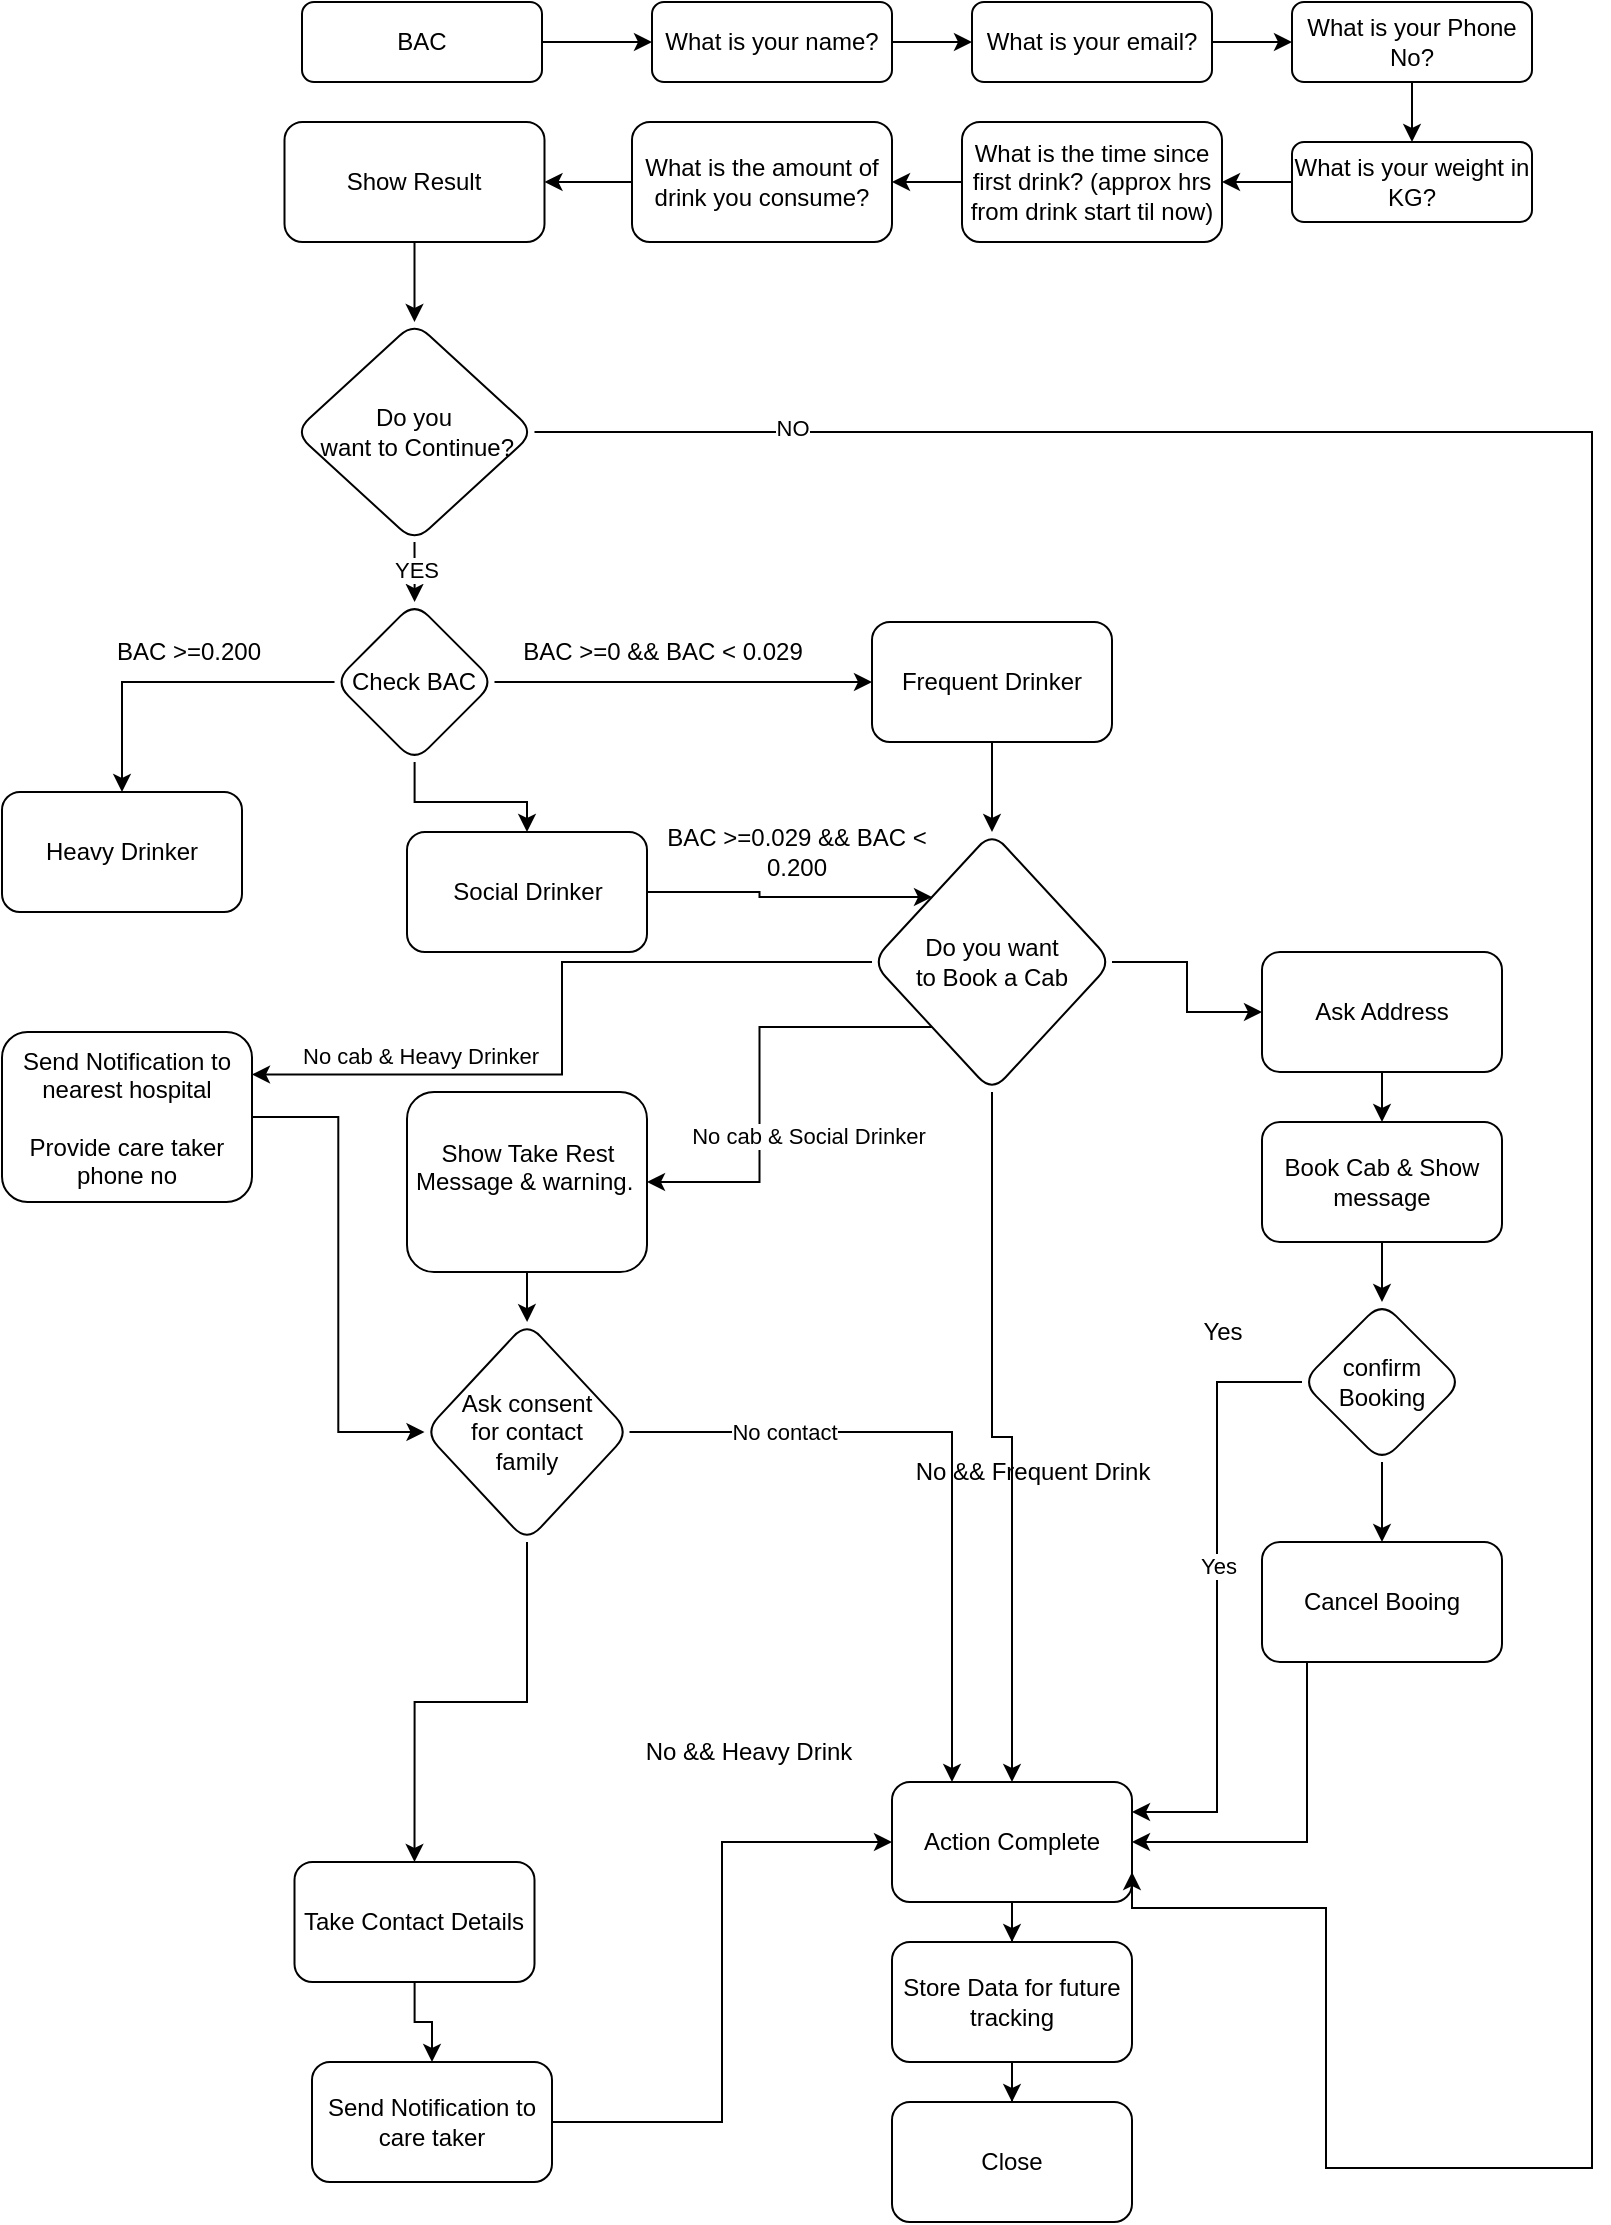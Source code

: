 <mxfile version="21.6.7" type="github">
  <diagram id="C5RBs43oDa-KdzZeNtuy" name="Page-1">
    <mxGraphModel dx="780" dy="410" grid="1" gridSize="10" guides="1" tooltips="1" connect="1" arrows="1" fold="1" page="1" pageScale="1" pageWidth="827" pageHeight="1169" math="0" shadow="0">
      <root>
        <mxCell id="WIyWlLk6GJQsqaUBKTNV-0" />
        <mxCell id="WIyWlLk6GJQsqaUBKTNV-1" parent="WIyWlLk6GJQsqaUBKTNV-0" />
        <mxCell id="RyZNCgzlQGEo0C-rfPGr-2" value="" style="edgeStyle=orthogonalEdgeStyle;rounded=0;orthogonalLoop=1;jettySize=auto;html=1;" parent="WIyWlLk6GJQsqaUBKTNV-1" source="RyZNCgzlQGEo0C-rfPGr-0" target="RyZNCgzlQGEo0C-rfPGr-1" edge="1">
          <mxGeometry relative="1" as="geometry" />
        </mxCell>
        <mxCell id="RyZNCgzlQGEo0C-rfPGr-0" value="BAC" style="rounded=1;whiteSpace=wrap;html=1;fontSize=12;glass=0;strokeWidth=1;shadow=0;" parent="WIyWlLk6GJQsqaUBKTNV-1" vertex="1">
          <mxGeometry x="155" y="40" width="120" height="40" as="geometry" />
        </mxCell>
        <mxCell id="RyZNCgzlQGEo0C-rfPGr-6" value="" style="edgeStyle=orthogonalEdgeStyle;rounded=0;orthogonalLoop=1;jettySize=auto;html=1;" parent="WIyWlLk6GJQsqaUBKTNV-1" source="RyZNCgzlQGEo0C-rfPGr-1" target="RyZNCgzlQGEo0C-rfPGr-5" edge="1">
          <mxGeometry relative="1" as="geometry" />
        </mxCell>
        <mxCell id="RyZNCgzlQGEo0C-rfPGr-1" value="What is your name?" style="rounded=1;whiteSpace=wrap;html=1;fontSize=12;glass=0;strokeWidth=1;shadow=0;" parent="WIyWlLk6GJQsqaUBKTNV-1" vertex="1">
          <mxGeometry x="330" y="40" width="120" height="40" as="geometry" />
        </mxCell>
        <mxCell id="RyZNCgzlQGEo0C-rfPGr-8" value="" style="edgeStyle=orthogonalEdgeStyle;rounded=0;orthogonalLoop=1;jettySize=auto;html=1;" parent="WIyWlLk6GJQsqaUBKTNV-1" source="RyZNCgzlQGEo0C-rfPGr-5" target="RyZNCgzlQGEo0C-rfPGr-7" edge="1">
          <mxGeometry relative="1" as="geometry" />
        </mxCell>
        <mxCell id="RyZNCgzlQGEo0C-rfPGr-5" value="What is your email?" style="rounded=1;whiteSpace=wrap;html=1;fontSize=12;glass=0;strokeWidth=1;shadow=0;" parent="WIyWlLk6GJQsqaUBKTNV-1" vertex="1">
          <mxGeometry x="490" y="40" width="120" height="40" as="geometry" />
        </mxCell>
        <mxCell id="RyZNCgzlQGEo0C-rfPGr-10" value="" style="edgeStyle=orthogonalEdgeStyle;rounded=0;orthogonalLoop=1;jettySize=auto;html=1;" parent="WIyWlLk6GJQsqaUBKTNV-1" source="RyZNCgzlQGEo0C-rfPGr-7" target="RyZNCgzlQGEo0C-rfPGr-9" edge="1">
          <mxGeometry relative="1" as="geometry" />
        </mxCell>
        <mxCell id="RyZNCgzlQGEo0C-rfPGr-7" value="What is your Phone No?" style="rounded=1;whiteSpace=wrap;html=1;fontSize=12;glass=0;strokeWidth=1;shadow=0;" parent="WIyWlLk6GJQsqaUBKTNV-1" vertex="1">
          <mxGeometry x="650" y="40" width="120" height="40" as="geometry" />
        </mxCell>
        <mxCell id="RyZNCgzlQGEo0C-rfPGr-12" value="" style="edgeStyle=orthogonalEdgeStyle;rounded=0;orthogonalLoop=1;jettySize=auto;html=1;" parent="WIyWlLk6GJQsqaUBKTNV-1" source="RyZNCgzlQGEo0C-rfPGr-9" target="RyZNCgzlQGEo0C-rfPGr-11" edge="1">
          <mxGeometry relative="1" as="geometry" />
        </mxCell>
        <mxCell id="RyZNCgzlQGEo0C-rfPGr-9" value="What is your weight in KG?" style="rounded=1;whiteSpace=wrap;html=1;fontSize=12;glass=0;strokeWidth=1;shadow=0;" parent="WIyWlLk6GJQsqaUBKTNV-1" vertex="1">
          <mxGeometry x="650" y="110" width="120" height="40" as="geometry" />
        </mxCell>
        <mxCell id="RyZNCgzlQGEo0C-rfPGr-14" value="" style="edgeStyle=orthogonalEdgeStyle;rounded=0;orthogonalLoop=1;jettySize=auto;html=1;" parent="WIyWlLk6GJQsqaUBKTNV-1" source="RyZNCgzlQGEo0C-rfPGr-11" target="RyZNCgzlQGEo0C-rfPGr-13" edge="1">
          <mxGeometry relative="1" as="geometry" />
        </mxCell>
        <mxCell id="RyZNCgzlQGEo0C-rfPGr-11" value="What is the time since first drink? (approx hrs from drink start til now)" style="rounded=1;whiteSpace=wrap;html=1;fontSize=12;glass=0;strokeWidth=1;shadow=0;" parent="WIyWlLk6GJQsqaUBKTNV-1" vertex="1">
          <mxGeometry x="485" y="100" width="130" height="60" as="geometry" />
        </mxCell>
        <mxCell id="RyZNCgzlQGEo0C-rfPGr-21" value="" style="edgeStyle=orthogonalEdgeStyle;rounded=0;orthogonalLoop=1;jettySize=auto;html=1;" parent="WIyWlLk6GJQsqaUBKTNV-1" source="RyZNCgzlQGEo0C-rfPGr-13" target="RyZNCgzlQGEo0C-rfPGr-20" edge="1">
          <mxGeometry relative="1" as="geometry" />
        </mxCell>
        <mxCell id="RyZNCgzlQGEo0C-rfPGr-13" value="What is the amount of drink you consume?" style="rounded=1;whiteSpace=wrap;html=1;fontSize=12;glass=0;strokeWidth=1;shadow=0;" parent="WIyWlLk6GJQsqaUBKTNV-1" vertex="1">
          <mxGeometry x="320" y="100" width="130" height="60" as="geometry" />
        </mxCell>
        <mxCell id="RyZNCgzlQGEo0C-rfPGr-23" value="" style="edgeStyle=orthogonalEdgeStyle;rounded=0;orthogonalLoop=1;jettySize=auto;html=1;exitX=0.5;exitY=1;exitDx=0;exitDy=0;" parent="WIyWlLk6GJQsqaUBKTNV-1" source="g4Tmy_cBq8NnA4SzaI21-0" target="RyZNCgzlQGEo0C-rfPGr-22" edge="1">
          <mxGeometry relative="1" as="geometry" />
        </mxCell>
        <mxCell id="g4Tmy_cBq8NnA4SzaI21-4" value="YES" style="edgeLabel;html=1;align=center;verticalAlign=middle;resizable=0;points=[];" vertex="1" connectable="0" parent="RyZNCgzlQGEo0C-rfPGr-23">
          <mxGeometry x="0.333" relative="1" as="geometry">
            <mxPoint as="offset" />
          </mxGeometry>
        </mxCell>
        <mxCell id="g4Tmy_cBq8NnA4SzaI21-1" value="" style="edgeStyle=orthogonalEdgeStyle;rounded=0;orthogonalLoop=1;jettySize=auto;html=1;" edge="1" parent="WIyWlLk6GJQsqaUBKTNV-1" source="RyZNCgzlQGEo0C-rfPGr-20" target="g4Tmy_cBq8NnA4SzaI21-0">
          <mxGeometry relative="1" as="geometry" />
        </mxCell>
        <mxCell id="RyZNCgzlQGEo0C-rfPGr-20" value="Show Result" style="rounded=1;whiteSpace=wrap;html=1;fontSize=12;glass=0;strokeWidth=1;shadow=0;" parent="WIyWlLk6GJQsqaUBKTNV-1" vertex="1">
          <mxGeometry x="146.25" y="100" width="130" height="60" as="geometry" />
        </mxCell>
        <mxCell id="RyZNCgzlQGEo0C-rfPGr-30" value="" style="edgeStyle=orthogonalEdgeStyle;rounded=0;orthogonalLoop=1;jettySize=auto;html=1;" parent="WIyWlLk6GJQsqaUBKTNV-1" source="RyZNCgzlQGEo0C-rfPGr-22" target="RyZNCgzlQGEo0C-rfPGr-29" edge="1">
          <mxGeometry relative="1" as="geometry" />
        </mxCell>
        <mxCell id="g4Tmy_cBq8NnA4SzaI21-30" style="edgeStyle=orthogonalEdgeStyle;rounded=0;orthogonalLoop=1;jettySize=auto;html=1;entryX=0.5;entryY=0;entryDx=0;entryDy=0;" edge="1" parent="WIyWlLk6GJQsqaUBKTNV-1" source="RyZNCgzlQGEo0C-rfPGr-22" target="g4Tmy_cBq8NnA4SzaI21-29">
          <mxGeometry relative="1" as="geometry" />
        </mxCell>
        <mxCell id="RyZNCgzlQGEo0C-rfPGr-22" value="Check BAC" style="rhombus;whiteSpace=wrap;html=1;rounded=1;glass=0;strokeWidth=1;shadow=0;" parent="WIyWlLk6GJQsqaUBKTNV-1" vertex="1">
          <mxGeometry x="171.25" y="340" width="80" height="80" as="geometry" />
        </mxCell>
        <mxCell id="RyZNCgzlQGEo0C-rfPGr-28" value="" style="edgeStyle=orthogonalEdgeStyle;rounded=0;orthogonalLoop=1;jettySize=auto;html=1;" parent="WIyWlLk6GJQsqaUBKTNV-1" source="RyZNCgzlQGEo0C-rfPGr-24" target="RyZNCgzlQGEo0C-rfPGr-27" edge="1">
          <mxGeometry relative="1" as="geometry" />
        </mxCell>
        <mxCell id="RyZNCgzlQGEo0C-rfPGr-24" value="Frequent Drinker" style="whiteSpace=wrap;html=1;rounded=1;glass=0;strokeWidth=1;shadow=0;" parent="WIyWlLk6GJQsqaUBKTNV-1" vertex="1">
          <mxGeometry x="440" y="350" width="120" height="60" as="geometry" />
        </mxCell>
        <mxCell id="RyZNCgzlQGEo0C-rfPGr-34" value="" style="edgeStyle=orthogonalEdgeStyle;rounded=0;orthogonalLoop=1;jettySize=auto;html=1;" parent="WIyWlLk6GJQsqaUBKTNV-1" source="RyZNCgzlQGEo0C-rfPGr-27" target="RyZNCgzlQGEo0C-rfPGr-33" edge="1">
          <mxGeometry relative="1" as="geometry" />
        </mxCell>
        <mxCell id="RyZNCgzlQGEo0C-rfPGr-40" style="edgeStyle=orthogonalEdgeStyle;rounded=0;orthogonalLoop=1;jettySize=auto;html=1;exitX=0;exitY=1;exitDx=0;exitDy=0;entryX=1;entryY=0.5;entryDx=0;entryDy=0;" parent="WIyWlLk6GJQsqaUBKTNV-1" source="RyZNCgzlQGEo0C-rfPGr-27" target="RyZNCgzlQGEo0C-rfPGr-37" edge="1">
          <mxGeometry relative="1" as="geometry" />
        </mxCell>
        <mxCell id="g4Tmy_cBq8NnA4SzaI21-33" value="No cab &amp;amp; Social Drinker" style="edgeLabel;html=1;align=center;verticalAlign=middle;resizable=0;points=[];" vertex="1" connectable="0" parent="RyZNCgzlQGEo0C-rfPGr-40">
          <mxGeometry x="0.146" y="2" relative="1" as="geometry">
            <mxPoint x="22" y="14" as="offset" />
          </mxGeometry>
        </mxCell>
        <mxCell id="RyZNCgzlQGEo0C-rfPGr-46" value="" style="edgeStyle=orthogonalEdgeStyle;rounded=0;orthogonalLoop=1;jettySize=auto;html=1;entryX=0;entryY=0.5;entryDx=0;entryDy=0;" parent="WIyWlLk6GJQsqaUBKTNV-1" source="RyZNCgzlQGEo0C-rfPGr-27" target="RyZNCgzlQGEo0C-rfPGr-45" edge="1">
          <mxGeometry relative="1" as="geometry" />
        </mxCell>
        <mxCell id="g4Tmy_cBq8NnA4SzaI21-34" style="edgeStyle=orthogonalEdgeStyle;rounded=0;orthogonalLoop=1;jettySize=auto;html=1;entryX=1;entryY=0.25;entryDx=0;entryDy=0;" edge="1" parent="WIyWlLk6GJQsqaUBKTNV-1" source="RyZNCgzlQGEo0C-rfPGr-27" target="RyZNCgzlQGEo0C-rfPGr-58">
          <mxGeometry relative="1" as="geometry" />
        </mxCell>
        <mxCell id="g4Tmy_cBq8NnA4SzaI21-35" value="No cab &amp;amp; Heavy Drinker" style="edgeLabel;html=1;align=center;verticalAlign=middle;resizable=0;points=[];" vertex="1" connectable="0" parent="g4Tmy_cBq8NnA4SzaI21-34">
          <mxGeometry x="0.746" y="3" relative="1" as="geometry">
            <mxPoint x="37" y="-13" as="offset" />
          </mxGeometry>
        </mxCell>
        <mxCell id="RyZNCgzlQGEo0C-rfPGr-27" value="Do you want &lt;br&gt;to Book a Cab" style="rhombus;whiteSpace=wrap;html=1;rounded=1;glass=0;strokeWidth=1;shadow=0;" parent="WIyWlLk6GJQsqaUBKTNV-1" vertex="1">
          <mxGeometry x="440" y="455" width="120" height="130" as="geometry" />
        </mxCell>
        <mxCell id="g4Tmy_cBq8NnA4SzaI21-17" style="edgeStyle=orthogonalEdgeStyle;rounded=0;orthogonalLoop=1;jettySize=auto;html=1;entryX=0;entryY=0;entryDx=0;entryDy=0;" edge="1" parent="WIyWlLk6GJQsqaUBKTNV-1" source="RyZNCgzlQGEo0C-rfPGr-29" target="RyZNCgzlQGEo0C-rfPGr-27">
          <mxGeometry relative="1" as="geometry" />
        </mxCell>
        <mxCell id="RyZNCgzlQGEo0C-rfPGr-29" value="Social Drinker" style="whiteSpace=wrap;html=1;rounded=1;glass=0;strokeWidth=1;shadow=0;" parent="WIyWlLk6GJQsqaUBKTNV-1" vertex="1">
          <mxGeometry x="207.5" y="455" width="120" height="60" as="geometry" />
        </mxCell>
        <mxCell id="RyZNCgzlQGEo0C-rfPGr-31" value="BAC &amp;gt;=0.029 &amp;amp;&amp;amp; BAC &amp;lt; 0.200" style="text;html=1;strokeColor=none;fillColor=none;align=center;verticalAlign=middle;whiteSpace=wrap;rounded=0;" parent="WIyWlLk6GJQsqaUBKTNV-1" vertex="1">
          <mxGeometry x="330" y="450" width="145" height="30" as="geometry" />
        </mxCell>
        <mxCell id="RyZNCgzlQGEo0C-rfPGr-52" value="" style="edgeStyle=orthogonalEdgeStyle;rounded=0;orthogonalLoop=1;jettySize=auto;html=1;" parent="WIyWlLk6GJQsqaUBKTNV-1" source="RyZNCgzlQGEo0C-rfPGr-33" target="RyZNCgzlQGEo0C-rfPGr-51" edge="1">
          <mxGeometry relative="1" as="geometry" />
        </mxCell>
        <mxCell id="RyZNCgzlQGEo0C-rfPGr-33" value="Action Complete" style="whiteSpace=wrap;html=1;rounded=1;glass=0;strokeWidth=1;shadow=0;" parent="WIyWlLk6GJQsqaUBKTNV-1" vertex="1">
          <mxGeometry x="450" y="930" width="120" height="60" as="geometry" />
        </mxCell>
        <mxCell id="RyZNCgzlQGEo0C-rfPGr-36" value="No &amp;amp;&amp;amp; Frequent Drink" style="text;html=1;align=center;verticalAlign=middle;resizable=0;points=[];autosize=1;strokeColor=none;fillColor=none;" parent="WIyWlLk6GJQsqaUBKTNV-1" vertex="1">
          <mxGeometry x="450" y="760" width="140" height="30" as="geometry" />
        </mxCell>
        <mxCell id="g4Tmy_cBq8NnA4SzaI21-19" value="" style="edgeStyle=orthogonalEdgeStyle;rounded=0;orthogonalLoop=1;jettySize=auto;html=1;" edge="1" parent="WIyWlLk6GJQsqaUBKTNV-1" source="RyZNCgzlQGEo0C-rfPGr-37" target="g4Tmy_cBq8NnA4SzaI21-18">
          <mxGeometry relative="1" as="geometry" />
        </mxCell>
        <mxCell id="RyZNCgzlQGEo0C-rfPGr-37" value="Show Take Rest Message &amp;amp; warning.&amp;nbsp;&lt;br&gt;&lt;br&gt;" style="whiteSpace=wrap;html=1;rounded=1;glass=0;strokeWidth=1;shadow=0;" parent="WIyWlLk6GJQsqaUBKTNV-1" vertex="1">
          <mxGeometry x="207.5" y="585" width="120" height="90" as="geometry" />
        </mxCell>
        <mxCell id="RyZNCgzlQGEo0C-rfPGr-39" value="No &amp;amp;&amp;amp; Heavy Drink" style="text;html=1;align=center;verticalAlign=middle;resizable=0;points=[];autosize=1;strokeColor=none;fillColor=none;" parent="WIyWlLk6GJQsqaUBKTNV-1" vertex="1">
          <mxGeometry x="313" y="900" width="130" height="30" as="geometry" />
        </mxCell>
        <mxCell id="RyZNCgzlQGEo0C-rfPGr-44" style="edgeStyle=orthogonalEdgeStyle;rounded=0;orthogonalLoop=1;jettySize=auto;html=1;entryX=0;entryY=0.5;entryDx=0;entryDy=0;" parent="WIyWlLk6GJQsqaUBKTNV-1" source="RyZNCgzlQGEo0C-rfPGr-43" target="RyZNCgzlQGEo0C-rfPGr-33" edge="1">
          <mxGeometry relative="1" as="geometry" />
        </mxCell>
        <mxCell id="RyZNCgzlQGEo0C-rfPGr-49" value="" style="edgeStyle=orthogonalEdgeStyle;rounded=0;orthogonalLoop=1;jettySize=auto;html=1;" parent="WIyWlLk6GJQsqaUBKTNV-1" source="RyZNCgzlQGEo0C-rfPGr-45" target="RyZNCgzlQGEo0C-rfPGr-48" edge="1">
          <mxGeometry relative="1" as="geometry" />
        </mxCell>
        <mxCell id="RyZNCgzlQGEo0C-rfPGr-45" value="Ask Address" style="whiteSpace=wrap;html=1;rounded=1;glass=0;strokeWidth=1;shadow=0;" parent="WIyWlLk6GJQsqaUBKTNV-1" vertex="1">
          <mxGeometry x="635" y="515" width="120" height="60" as="geometry" />
        </mxCell>
        <mxCell id="RyZNCgzlQGEo0C-rfPGr-47" value="Yes" style="text;html=1;align=center;verticalAlign=middle;resizable=0;points=[];autosize=1;strokeColor=none;fillColor=none;" parent="WIyWlLk6GJQsqaUBKTNV-1" vertex="1">
          <mxGeometry x="595" y="690" width="40" height="30" as="geometry" />
        </mxCell>
        <mxCell id="g4Tmy_cBq8NnA4SzaI21-9" value="" style="edgeStyle=orthogonalEdgeStyle;rounded=0;orthogonalLoop=1;jettySize=auto;html=1;" edge="1" parent="WIyWlLk6GJQsqaUBKTNV-1" source="RyZNCgzlQGEo0C-rfPGr-48" target="g4Tmy_cBq8NnA4SzaI21-8">
          <mxGeometry relative="1" as="geometry" />
        </mxCell>
        <mxCell id="RyZNCgzlQGEo0C-rfPGr-48" value="Book Cab &amp;amp; Show message" style="whiteSpace=wrap;html=1;rounded=1;glass=0;strokeWidth=1;shadow=0;" parent="WIyWlLk6GJQsqaUBKTNV-1" vertex="1">
          <mxGeometry x="635" y="600" width="120" height="60" as="geometry" />
        </mxCell>
        <mxCell id="RyZNCgzlQGEo0C-rfPGr-54" value="" style="edgeStyle=orthogonalEdgeStyle;rounded=0;orthogonalLoop=1;jettySize=auto;html=1;" parent="WIyWlLk6GJQsqaUBKTNV-1" source="RyZNCgzlQGEo0C-rfPGr-51" target="RyZNCgzlQGEo0C-rfPGr-53" edge="1">
          <mxGeometry relative="1" as="geometry" />
        </mxCell>
        <mxCell id="RyZNCgzlQGEo0C-rfPGr-51" value="Store Data for future tracking" style="whiteSpace=wrap;html=1;rounded=1;glass=0;strokeWidth=1;shadow=0;" parent="WIyWlLk6GJQsqaUBKTNV-1" vertex="1">
          <mxGeometry x="450" y="1010" width="120" height="60" as="geometry" />
        </mxCell>
        <mxCell id="RyZNCgzlQGEo0C-rfPGr-53" value="Close" style="whiteSpace=wrap;html=1;rounded=1;glass=0;strokeWidth=1;shadow=0;" parent="WIyWlLk6GJQsqaUBKTNV-1" vertex="1">
          <mxGeometry x="450" y="1090" width="120" height="60" as="geometry" />
        </mxCell>
        <mxCell id="RyZNCgzlQGEo0C-rfPGr-43" value="Send Notification to care taker" style="rounded=1;whiteSpace=wrap;html=1;" parent="WIyWlLk6GJQsqaUBKTNV-1" vertex="1">
          <mxGeometry x="160" y="1070" width="120" height="60" as="geometry" />
        </mxCell>
        <mxCell id="RyZNCgzlQGEo0C-rfPGr-60" value="" style="edgeStyle=orthogonalEdgeStyle;rounded=0;orthogonalLoop=1;jettySize=auto;html=1;entryX=0;entryY=0.5;entryDx=0;entryDy=0;" parent="WIyWlLk6GJQsqaUBKTNV-1" source="RyZNCgzlQGEo0C-rfPGr-58" target="g4Tmy_cBq8NnA4SzaI21-18" edge="1">
          <mxGeometry relative="1" as="geometry">
            <mxPoint x="68" y="680" as="targetPoint" />
          </mxGeometry>
        </mxCell>
        <mxCell id="RyZNCgzlQGEo0C-rfPGr-58" value="Send Notification to nearest hospital&lt;br style=&quot;border-color: var(--border-color);&quot;&gt;&lt;br style=&quot;border-color: var(--border-color);&quot;&gt;Provide care taker phone no" style="whiteSpace=wrap;html=1;rounded=1;glass=0;strokeWidth=1;shadow=0;" parent="WIyWlLk6GJQsqaUBKTNV-1" vertex="1">
          <mxGeometry x="5" y="555" width="125" height="85" as="geometry" />
        </mxCell>
        <mxCell id="g4Tmy_cBq8NnA4SzaI21-3" value="" style="edgeStyle=orthogonalEdgeStyle;rounded=0;orthogonalLoop=1;jettySize=auto;html=1;entryX=1;entryY=0.75;entryDx=0;entryDy=0;exitX=1;exitY=0.5;exitDx=0;exitDy=0;" edge="1" parent="WIyWlLk6GJQsqaUBKTNV-1" source="g4Tmy_cBq8NnA4SzaI21-0" target="RyZNCgzlQGEo0C-rfPGr-33">
          <mxGeometry relative="1" as="geometry">
            <mxPoint x="282" y="427.5" as="sourcePoint" />
            <mxPoint x="597" y="992.5" as="targetPoint" />
            <Array as="points">
              <mxPoint x="800" y="255" />
              <mxPoint x="800" y="1123" />
              <mxPoint x="667" y="1123" />
              <mxPoint x="667" y="993" />
              <mxPoint x="570" y="993" />
            </Array>
          </mxGeometry>
        </mxCell>
        <mxCell id="g4Tmy_cBq8NnA4SzaI21-5" value="NO" style="edgeLabel;html=1;align=center;verticalAlign=middle;resizable=0;points=[];" vertex="1" connectable="0" parent="g4Tmy_cBq8NnA4SzaI21-3">
          <mxGeometry x="-0.856" y="2" relative="1" as="geometry">
            <mxPoint as="offset" />
          </mxGeometry>
        </mxCell>
        <mxCell id="g4Tmy_cBq8NnA4SzaI21-0" value="Do you&lt;br&gt;&amp;nbsp;want to Continue?" style="rhombus;whiteSpace=wrap;html=1;rounded=1;glass=0;strokeWidth=1;shadow=0;" vertex="1" parent="WIyWlLk6GJQsqaUBKTNV-1">
          <mxGeometry x="151.25" y="200" width="120" height="110" as="geometry" />
        </mxCell>
        <mxCell id="g4Tmy_cBq8NnA4SzaI21-7" value="" style="edgeStyle=orthogonalEdgeStyle;rounded=0;orthogonalLoop=1;jettySize=auto;html=1;entryX=0;entryY=0.5;entryDx=0;entryDy=0;" edge="1" parent="WIyWlLk6GJQsqaUBKTNV-1" source="RyZNCgzlQGEo0C-rfPGr-22" target="RyZNCgzlQGEo0C-rfPGr-24">
          <mxGeometry relative="1" as="geometry">
            <mxPoint x="235" y="545" as="sourcePoint" />
            <mxPoint x="341.5" y="530" as="targetPoint" />
          </mxGeometry>
        </mxCell>
        <mxCell id="g4Tmy_cBq8NnA4SzaI21-10" style="edgeStyle=orthogonalEdgeStyle;rounded=0;orthogonalLoop=1;jettySize=auto;html=1;entryX=1;entryY=0.25;entryDx=0;entryDy=0;" edge="1" parent="WIyWlLk6GJQsqaUBKTNV-1" source="g4Tmy_cBq8NnA4SzaI21-8" target="RyZNCgzlQGEo0C-rfPGr-33">
          <mxGeometry relative="1" as="geometry" />
        </mxCell>
        <mxCell id="g4Tmy_cBq8NnA4SzaI21-11" value="Yes" style="edgeLabel;html=1;align=center;verticalAlign=middle;resizable=0;points=[];" vertex="1" connectable="0" parent="g4Tmy_cBq8NnA4SzaI21-10">
          <mxGeometry x="-0.108" relative="1" as="geometry">
            <mxPoint as="offset" />
          </mxGeometry>
        </mxCell>
        <mxCell id="g4Tmy_cBq8NnA4SzaI21-15" value="" style="edgeStyle=orthogonalEdgeStyle;rounded=0;orthogonalLoop=1;jettySize=auto;html=1;" edge="1" parent="WIyWlLk6GJQsqaUBKTNV-1" source="g4Tmy_cBq8NnA4SzaI21-8" target="g4Tmy_cBq8NnA4SzaI21-14">
          <mxGeometry relative="1" as="geometry" />
        </mxCell>
        <mxCell id="g4Tmy_cBq8NnA4SzaI21-8" value="confirm Booking" style="rhombus;whiteSpace=wrap;html=1;rounded=1;glass=0;strokeWidth=1;shadow=0;" vertex="1" parent="WIyWlLk6GJQsqaUBKTNV-1">
          <mxGeometry x="655" y="690" width="80" height="80" as="geometry" />
        </mxCell>
        <mxCell id="g4Tmy_cBq8NnA4SzaI21-16" style="edgeStyle=orthogonalEdgeStyle;rounded=0;orthogonalLoop=1;jettySize=auto;html=1;entryX=1;entryY=0.5;entryDx=0;entryDy=0;" edge="1" parent="WIyWlLk6GJQsqaUBKTNV-1" target="RyZNCgzlQGEo0C-rfPGr-33">
          <mxGeometry relative="1" as="geometry">
            <mxPoint x="745" y="855" as="sourcePoint" />
            <mxPoint x="680" y="975" as="targetPoint" />
          </mxGeometry>
        </mxCell>
        <mxCell id="g4Tmy_cBq8NnA4SzaI21-14" value="Cancel Booing" style="rounded=1;whiteSpace=wrap;html=1;glass=0;strokeWidth=1;shadow=0;" vertex="1" parent="WIyWlLk6GJQsqaUBKTNV-1">
          <mxGeometry x="635" y="810" width="120" height="60" as="geometry" />
        </mxCell>
        <mxCell id="g4Tmy_cBq8NnA4SzaI21-20" style="edgeStyle=orthogonalEdgeStyle;rounded=0;orthogonalLoop=1;jettySize=auto;html=1;entryX=0.25;entryY=0;entryDx=0;entryDy=0;" edge="1" parent="WIyWlLk6GJQsqaUBKTNV-1" source="g4Tmy_cBq8NnA4SzaI21-18" target="RyZNCgzlQGEo0C-rfPGr-33">
          <mxGeometry relative="1" as="geometry" />
        </mxCell>
        <mxCell id="g4Tmy_cBq8NnA4SzaI21-21" value="No contact" style="edgeLabel;html=1;align=center;verticalAlign=middle;resizable=0;points=[];" vertex="1" connectable="0" parent="g4Tmy_cBq8NnA4SzaI21-20">
          <mxGeometry x="-0.543" relative="1" as="geometry">
            <mxPoint as="offset" />
          </mxGeometry>
        </mxCell>
        <mxCell id="g4Tmy_cBq8NnA4SzaI21-27" style="edgeStyle=orthogonalEdgeStyle;rounded=0;orthogonalLoop=1;jettySize=auto;html=1;exitX=0.5;exitY=1;exitDx=0;exitDy=0;entryX=0.5;entryY=0;entryDx=0;entryDy=0;" edge="1" parent="WIyWlLk6GJQsqaUBKTNV-1" source="g4Tmy_cBq8NnA4SzaI21-18" target="g4Tmy_cBq8NnA4SzaI21-26">
          <mxGeometry relative="1" as="geometry" />
        </mxCell>
        <mxCell id="g4Tmy_cBq8NnA4SzaI21-18" value="Ask consent &lt;br&gt;for contact &lt;br&gt;family" style="rhombus;whiteSpace=wrap;html=1;rounded=1;glass=0;strokeWidth=1;shadow=0;" vertex="1" parent="WIyWlLk6GJQsqaUBKTNV-1">
          <mxGeometry x="216.25" y="700" width="102.5" height="110" as="geometry" />
        </mxCell>
        <mxCell id="g4Tmy_cBq8NnA4SzaI21-28" value="" style="edgeStyle=orthogonalEdgeStyle;rounded=0;orthogonalLoop=1;jettySize=auto;html=1;" edge="1" parent="WIyWlLk6GJQsqaUBKTNV-1" source="g4Tmy_cBq8NnA4SzaI21-26" target="RyZNCgzlQGEo0C-rfPGr-43">
          <mxGeometry relative="1" as="geometry" />
        </mxCell>
        <mxCell id="g4Tmy_cBq8NnA4SzaI21-26" value="Take Contact Details" style="rounded=1;whiteSpace=wrap;html=1;" vertex="1" parent="WIyWlLk6GJQsqaUBKTNV-1">
          <mxGeometry x="151.25" y="970" width="120" height="60" as="geometry" />
        </mxCell>
        <mxCell id="g4Tmy_cBq8NnA4SzaI21-29" value="Heavy Drinker" style="whiteSpace=wrap;html=1;rounded=1;glass=0;strokeWidth=1;shadow=0;" vertex="1" parent="WIyWlLk6GJQsqaUBKTNV-1">
          <mxGeometry x="5" y="435" width="120" height="60" as="geometry" />
        </mxCell>
        <mxCell id="g4Tmy_cBq8NnA4SzaI21-31" value="BAC &amp;gt;=0 &amp;amp;&amp;amp; BAC &amp;lt; 0.029" style="text;html=1;strokeColor=none;fillColor=none;align=center;verticalAlign=middle;whiteSpace=wrap;rounded=0;" vertex="1" parent="WIyWlLk6GJQsqaUBKTNV-1">
          <mxGeometry x="262.5" y="350" width="145" height="30" as="geometry" />
        </mxCell>
        <mxCell id="g4Tmy_cBq8NnA4SzaI21-32" value="BAC &amp;gt;=0.200" style="text;html=1;strokeColor=none;fillColor=none;align=center;verticalAlign=middle;whiteSpace=wrap;rounded=0;" vertex="1" parent="WIyWlLk6GJQsqaUBKTNV-1">
          <mxGeometry x="26.25" y="350" width="145" height="30" as="geometry" />
        </mxCell>
      </root>
    </mxGraphModel>
  </diagram>
</mxfile>
